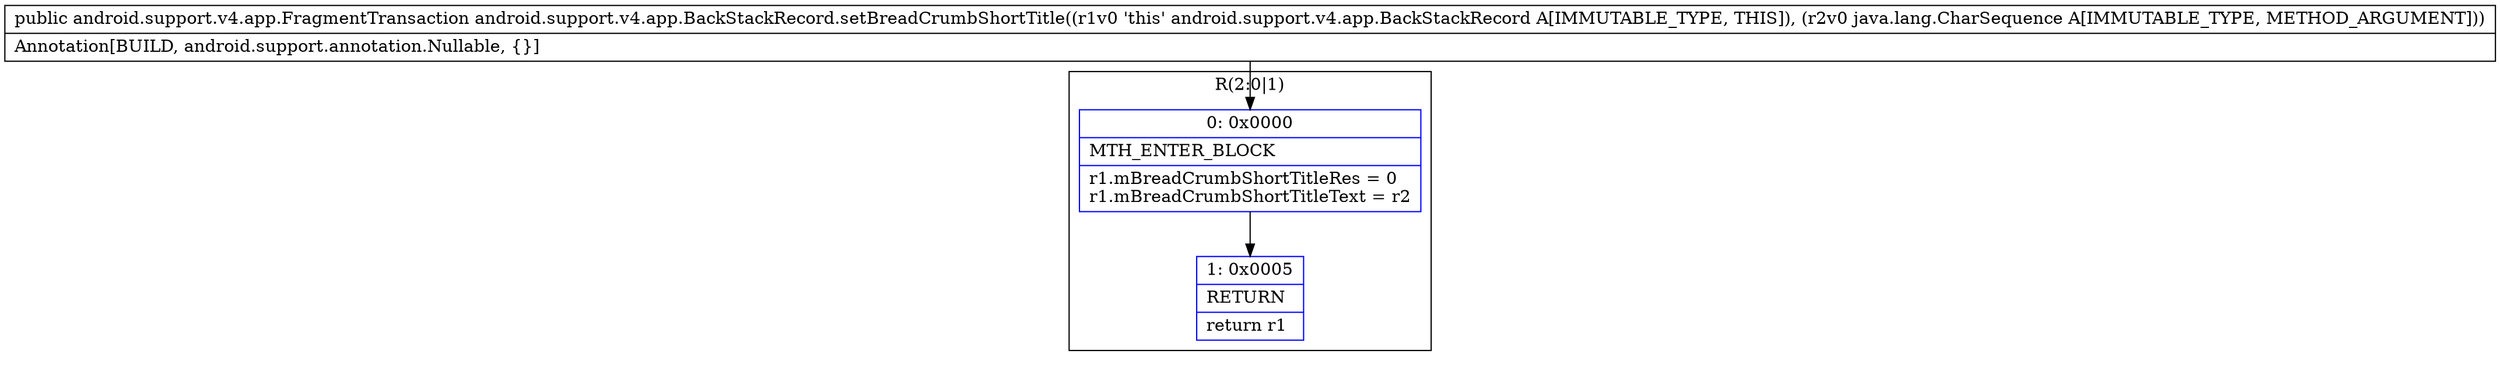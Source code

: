 digraph "CFG forandroid.support.v4.app.BackStackRecord.setBreadCrumbShortTitle(Ljava\/lang\/CharSequence;)Landroid\/support\/v4\/app\/FragmentTransaction;" {
subgraph cluster_Region_1953847229 {
label = "R(2:0|1)";
node [shape=record,color=blue];
Node_0 [shape=record,label="{0\:\ 0x0000|MTH_ENTER_BLOCK\l|r1.mBreadCrumbShortTitleRes = 0\lr1.mBreadCrumbShortTitleText = r2\l}"];
Node_1 [shape=record,label="{1\:\ 0x0005|RETURN\l|return r1\l}"];
}
MethodNode[shape=record,label="{public android.support.v4.app.FragmentTransaction android.support.v4.app.BackStackRecord.setBreadCrumbShortTitle((r1v0 'this' android.support.v4.app.BackStackRecord A[IMMUTABLE_TYPE, THIS]), (r2v0 java.lang.CharSequence A[IMMUTABLE_TYPE, METHOD_ARGUMENT]))  | Annotation[BUILD, android.support.annotation.Nullable, \{\}]\l}"];
MethodNode -> Node_0;
Node_0 -> Node_1;
}


